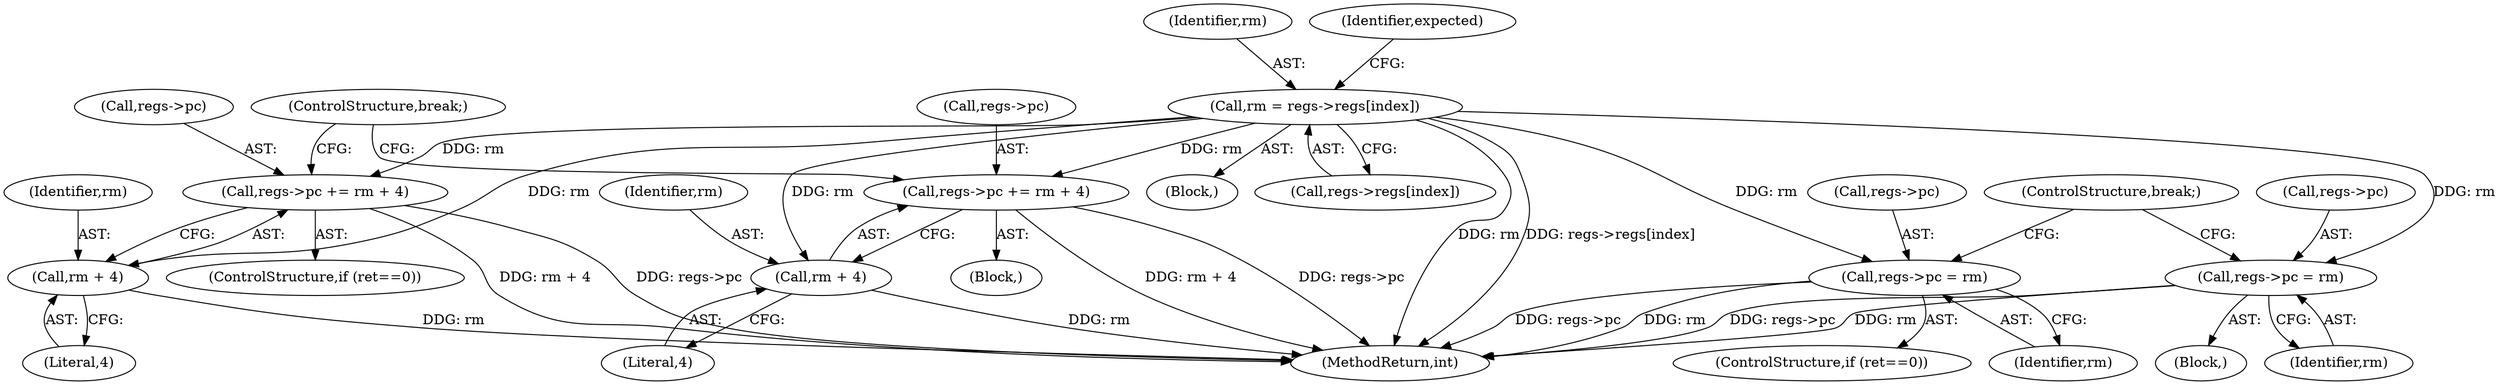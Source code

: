 digraph "0_linux_a8b0ca17b80e92faab46ee7179ba9e99ccb61233_23@array" {
"1000151" [label="(Call,rm = regs->regs[index])"];
"1000222" [label="(Call,regs->pc += rm + 4)"];
"1000226" [label="(Call,rm + 4)"];
"1000257" [label="(Call,regs->pc += rm + 4)"];
"1000261" [label="(Call,rm + 4)"];
"1000290" [label="(Call,regs->pc = rm)"];
"1000323" [label="(Call,regs->pc = rm)"];
"1000226" [label="(Call,rm + 4)"];
"1000261" [label="(Call,rm + 4)"];
"1000267" [label="(ControlStructure,break;)"];
"1000223" [label="(Call,regs->pc)"];
"1000151" [label="(Call,rm = regs->regs[index])"];
"1000153" [label="(Call,regs->regs[index])"];
"1000152" [label="(Identifier,rm)"];
"1000313" [label="(Block,)"];
"1000262" [label="(Identifier,rm)"];
"1000324" [label="(Call,regs->pc)"];
"1000257" [label="(Call,regs->pc += rm + 4)"];
"1000132" [label="(Block,)"];
"1000160" [label="(Identifier,expected)"];
"1000484" [label="(MethodReturn,int)"];
"1000247" [label="(Block,)"];
"1000327" [label="(Identifier,rm)"];
"1000222" [label="(Call,regs->pc += rm + 4)"];
"1000294" [label="(Identifier,rm)"];
"1000218" [label="(ControlStructure,if (ret==0))"];
"1000290" [label="(Call,regs->pc = rm)"];
"1000228" [label="(Literal,4)"];
"1000258" [label="(Call,regs->pc)"];
"1000286" [label="(ControlStructure,if (ret==0))"];
"1000291" [label="(Call,regs->pc)"];
"1000331" [label="(ControlStructure,break;)"];
"1000263" [label="(Literal,4)"];
"1000227" [label="(Identifier,rm)"];
"1000323" [label="(Call,regs->pc = rm)"];
"1000151" -> "1000132"  [label="AST: "];
"1000151" -> "1000153"  [label="CFG: "];
"1000152" -> "1000151"  [label="AST: "];
"1000153" -> "1000151"  [label="AST: "];
"1000160" -> "1000151"  [label="CFG: "];
"1000151" -> "1000484"  [label="DDG: rm"];
"1000151" -> "1000484"  [label="DDG: regs->regs[index]"];
"1000151" -> "1000222"  [label="DDG: rm"];
"1000151" -> "1000226"  [label="DDG: rm"];
"1000151" -> "1000257"  [label="DDG: rm"];
"1000151" -> "1000261"  [label="DDG: rm"];
"1000151" -> "1000290"  [label="DDG: rm"];
"1000151" -> "1000323"  [label="DDG: rm"];
"1000222" -> "1000218"  [label="AST: "];
"1000222" -> "1000226"  [label="CFG: "];
"1000223" -> "1000222"  [label="AST: "];
"1000226" -> "1000222"  [label="AST: "];
"1000267" -> "1000222"  [label="CFG: "];
"1000222" -> "1000484"  [label="DDG: regs->pc"];
"1000222" -> "1000484"  [label="DDG: rm + 4"];
"1000226" -> "1000228"  [label="CFG: "];
"1000227" -> "1000226"  [label="AST: "];
"1000228" -> "1000226"  [label="AST: "];
"1000226" -> "1000484"  [label="DDG: rm"];
"1000257" -> "1000247"  [label="AST: "];
"1000257" -> "1000261"  [label="CFG: "];
"1000258" -> "1000257"  [label="AST: "];
"1000261" -> "1000257"  [label="AST: "];
"1000267" -> "1000257"  [label="CFG: "];
"1000257" -> "1000484"  [label="DDG: regs->pc"];
"1000257" -> "1000484"  [label="DDG: rm + 4"];
"1000261" -> "1000263"  [label="CFG: "];
"1000262" -> "1000261"  [label="AST: "];
"1000263" -> "1000261"  [label="AST: "];
"1000261" -> "1000484"  [label="DDG: rm"];
"1000290" -> "1000286"  [label="AST: "];
"1000290" -> "1000294"  [label="CFG: "];
"1000291" -> "1000290"  [label="AST: "];
"1000294" -> "1000290"  [label="AST: "];
"1000331" -> "1000290"  [label="CFG: "];
"1000290" -> "1000484"  [label="DDG: regs->pc"];
"1000290" -> "1000484"  [label="DDG: rm"];
"1000323" -> "1000313"  [label="AST: "];
"1000323" -> "1000327"  [label="CFG: "];
"1000324" -> "1000323"  [label="AST: "];
"1000327" -> "1000323"  [label="AST: "];
"1000331" -> "1000323"  [label="CFG: "];
"1000323" -> "1000484"  [label="DDG: regs->pc"];
"1000323" -> "1000484"  [label="DDG: rm"];
}
